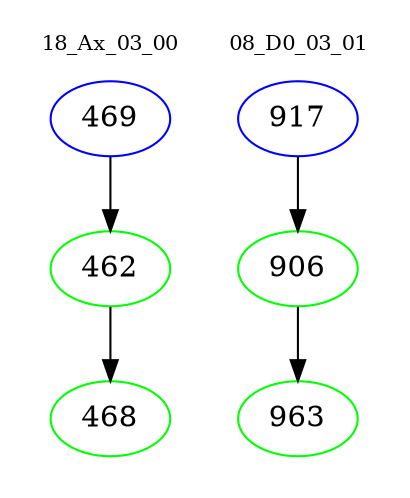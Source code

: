 digraph{
subgraph cluster_0 {
color = white
label = "18_Ax_03_00";
fontsize=10;
T0_469 [label="469", color="blue"]
T0_469 -> T0_462 [color="black"]
T0_462 [label="462", color="green"]
T0_462 -> T0_468 [color="black"]
T0_468 [label="468", color="green"]
}
subgraph cluster_1 {
color = white
label = "08_D0_03_01";
fontsize=10;
T1_917 [label="917", color="blue"]
T1_917 -> T1_906 [color="black"]
T1_906 [label="906", color="green"]
T1_906 -> T1_963 [color="black"]
T1_963 [label="963", color="green"]
}
}
